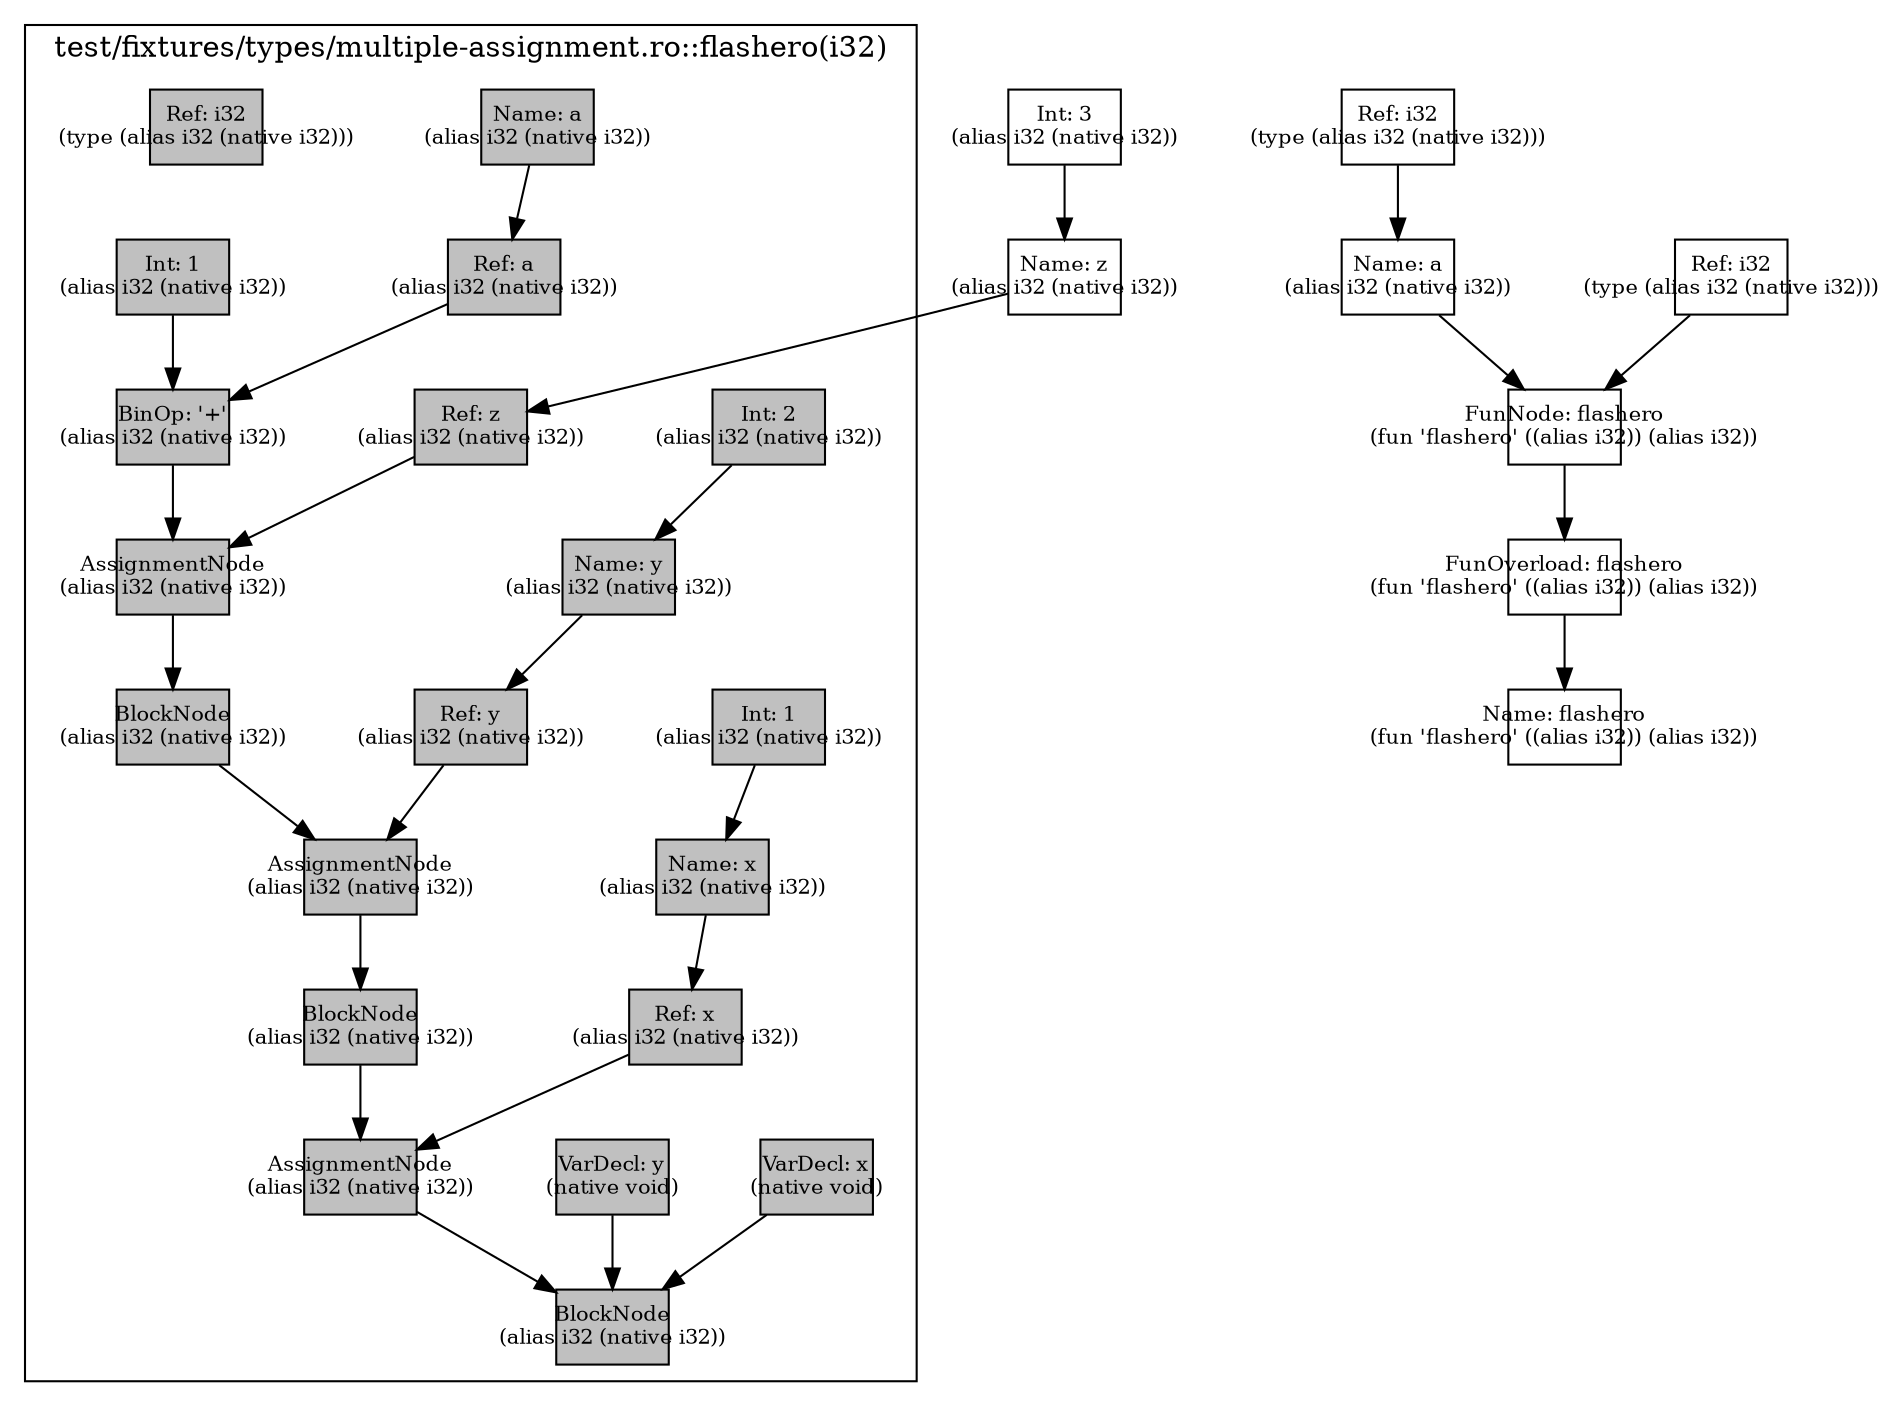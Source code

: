 digraph Document {
  node [shape=box,fixedsize=shape fontsize=10]
  1 [label="Name: z\n(alias i32 (native i32))", fillcolor=grey];
  2 [label="Int: 3\n(alias i32 (native i32))", fillcolor=grey];
  3 [label="FunOverload: flashero\n(fun 'flashero' ((alias i32)) (alias i32))", fillcolor=grey];
  4 [label="FunNode: flashero\n(fun 'flashero' ((alias i32)) (alias i32))", fillcolor=grey];
  5 [label="Ref: i32\n(type (alias i32 (native i32)))", fillcolor=grey];
  6 [label="Name: a\n(alias i32 (native i32))", fillcolor=grey];
  7 [label="Ref: i32\n(type (alias i32 (native i32)))", fillcolor=grey];
  8 [label="Name: flashero\n(fun 'flashero' ((alias i32)) (alias i32))", fillcolor=grey];
  subgraph cluster0 {
    node [style=filled, fillcolor=grey];
    9 [label="Name: a\n(alias i32 (native i32))", fillcolor=grey];
    10 [label="BlockNode\n(alias i32 (native i32))", fillcolor=grey];
    11 [label="VarDecl: x\n(native void)", fillcolor=grey];
    12 [label="Name: x\n(alias i32 (native i32))", fillcolor=grey];
    13 [label="Int: 1\n(alias i32 (native i32))", fillcolor=grey];
    14 [label="VarDecl: y\n(native void)", fillcolor=grey];
    15 [label="Name: y\n(alias i32 (native i32))", fillcolor=grey];
    16 [label="Int: 2\n(alias i32 (native i32))", fillcolor=grey];
    17 [label="AssignmentNode\n(alias i32 (native i32))", fillcolor=grey];
    18 [label="Ref: x\n(alias i32 (native i32))", fillcolor=grey];
    19 [label="BlockNode\n(alias i32 (native i32))", fillcolor=grey];
    20 [label="AssignmentNode\n(alias i32 (native i32))", fillcolor=grey];
    21 [label="Ref: y\n(alias i32 (native i32))", fillcolor=grey];
    22 [label="BlockNode\n(alias i32 (native i32))", fillcolor=grey];
    23 [label="AssignmentNode\n(alias i32 (native i32))", fillcolor=grey];
    24 [label="Ref: z\n(alias i32 (native i32))", fillcolor=grey];
    25 [label="BinOp: '+'\n(alias i32 (native i32))", fillcolor=grey];
    26 [label="Ref: a\n(alias i32 (native i32))", fillcolor=grey];
    27 [label="Int: 1\n(alias i32 (native i32))", fillcolor=grey];
    28 [label="Ref: i32\n(type (alias i32 (native i32)))", fillcolor=grey];
    9 -> 26[taillabel="" labeldistance="1" fontname="times  italic" fontsize = 10 color="black" ];
    11 -> 10[taillabel="" labeldistance="1" fontname="times  italic" fontsize = 10 color="black" ];
    12 -> 18[taillabel="" labeldistance="1" fontname="times  italic" fontsize = 10 color="black" ];
    13 -> 12[taillabel="" labeldistance="1" fontname="times  italic" fontsize = 10 color="black" ];
    14 -> 10[taillabel="" labeldistance="1" fontname="times  italic" fontsize = 10 color="black" ];
    15 -> 21[taillabel="" labeldistance="1" fontname="times  italic" fontsize = 10 color="black" ];
    16 -> 15[taillabel="" labeldistance="1" fontname="times  italic" fontsize = 10 color="black" ];
    17 -> 10[taillabel="" labeldistance="1" fontname="times  italic" fontsize = 10 color="black" ];
    18 -> 17[taillabel="" labeldistance="1" fontname="times  italic" fontsize = 10 color="black" ];
    19 -> 17[taillabel="" labeldistance="1" fontname="times  italic" fontsize = 10 color="black" ];
    20 -> 19[taillabel="" labeldistance="1" fontname="times  italic" fontsize = 10 color="black" ];
    21 -> 20[taillabel="" labeldistance="1" fontname="times  italic" fontsize = 10 color="black" ];
    22 -> 20[taillabel="" labeldistance="1" fontname="times  italic" fontsize = 10 color="black" ];
    23 -> 22[taillabel="" labeldistance="1" fontname="times  italic" fontsize = 10 color="black" ];
    24 -> 23[taillabel="" labeldistance="1" fontname="times  italic" fontsize = 10 color="black" ];
    25 -> 23[taillabel="" labeldistance="1" fontname="times  italic" fontsize = 10 color="black" ];
    26 -> 25[taillabel="" labeldistance="1" fontname="times  italic" fontsize = 10 color="black" ];
    27 -> 25[taillabel="" labeldistance="1" fontname="times  italic" fontsize = 10 color="black" ];
  label = "test/fixtures/types/multiple-assignment.ro::flashero(i32)";
}
  1 -> 24[taillabel="" labeldistance="1" fontname="times  italic" fontsize = 10 color="black" ];
  2 -> 1[taillabel="" labeldistance="1" fontname="times  italic" fontsize = 10 color="black" ];
  3 -> 8[taillabel="" labeldistance="1" fontname="times  italic" fontsize = 10 color="black" ];
  4 -> 3[taillabel="" labeldistance="1" fontname="times  italic" fontsize = 10 color="black" ];
  5 -> 6[taillabel="" labeldistance="1" fontname="times  italic" fontsize = 10 color="black" ];
  6 -> 4[taillabel="" labeldistance="1" fontname="times  italic" fontsize = 10 color="black" ];
  7 -> 4[taillabel="" labeldistance="1" fontname="times  italic" fontsize = 10 color="black" ];
  label="";
}
